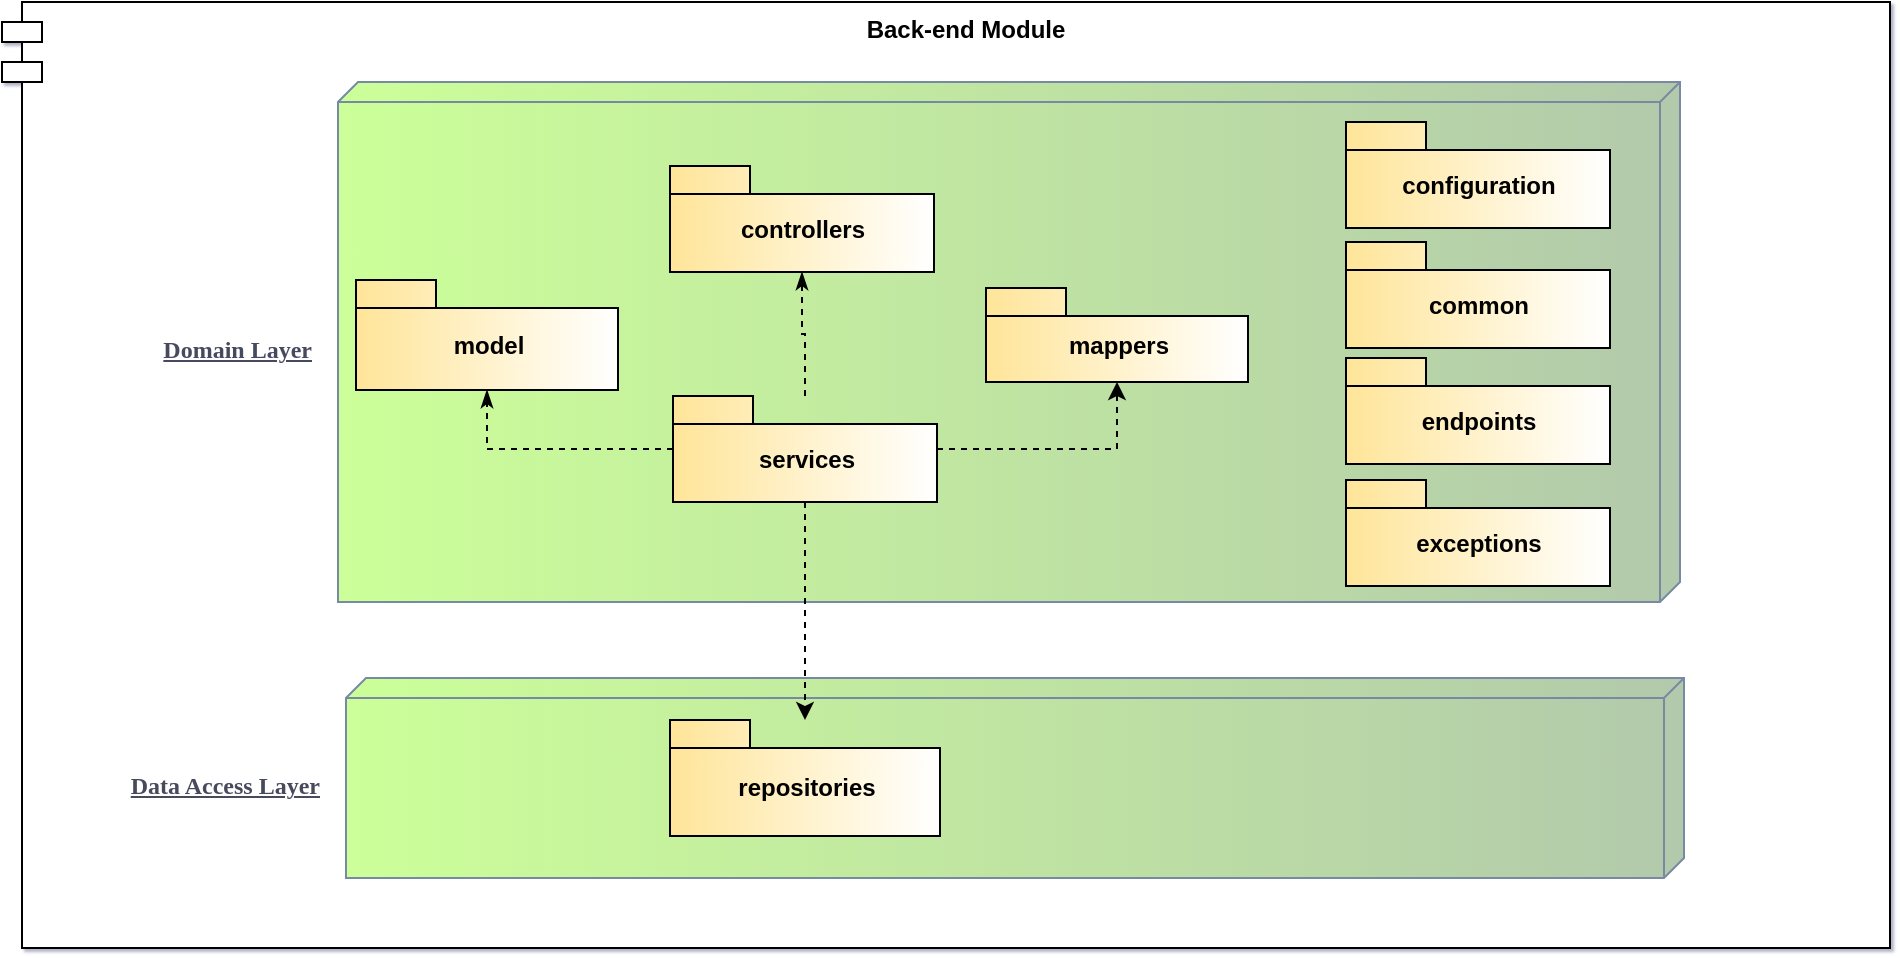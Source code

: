 <mxfile version="20.7.4" type="device"><diagram name="Page-1" id="5f0bae14-7c28-e335-631c-24af17079c00"><mxGraphModel dx="1036" dy="654" grid="0" gridSize="10" guides="1" tooltips="1" connect="1" arrows="1" fold="1" page="1" pageScale="1" pageWidth="1100" pageHeight="850" math="0" shadow="1"><root><mxCell id="0"/><mxCell id="1" parent="0"/><mxCell id="JHaPXz4O56v7JSLDwR2w-4" value="Back-end Module" style="shape=module;align=left;spacingLeft=20;align=center;verticalAlign=top;rounded=1;fontStyle=1;" parent="1" vertex="1"><mxGeometry x="95" y="270" width="944" height="473" as="geometry"/></mxCell><mxCell id="iG_MsWiNWcy7CAYOHDGg-1" value="Domain Layer" style="verticalAlign=middle;align=right;spacingTop=8;spacingLeft=2;spacingRight=12;shape=cube;size=10;direction=south;fontStyle=5;html=1;rounded=1;shadow=0;comic=0;labelBackgroundColor=none;strokeWidth=1;fontFamily=Verdana;fontSize=12;labelPosition=left;verticalLabelPosition=middle;fillColor=#B2C9AB;strokeColor=#788AA3;fontColor=#46495D;gradientColor=#CCFF99;" parent="1" vertex="1"><mxGeometry x="263" y="310" width="671" height="260" as="geometry"/></mxCell><mxCell id="iG_MsWiNWcy7CAYOHDGg-2" value="Data Access Layer" style="verticalAlign=middle;align=right;spacingTop=8;spacingLeft=2;spacingRight=12;shape=cube;size=10;direction=south;fontStyle=5;html=1;rounded=1;shadow=0;comic=0;labelBackgroundColor=none;strokeWidth=1;fontFamily=Verdana;fontSize=12;labelPosition=left;verticalLabelPosition=middle;fillColor=#B2C9AB;strokeColor=#788AA3;fontColor=#46495D;gradientColor=#CCFF99;" parent="1" vertex="1"><mxGeometry x="267" y="608" width="669" height="100" as="geometry"/></mxCell><mxCell id="SS52hJhoOEnqDwGj5GL--2" value="repositories" style="shape=folder;fontStyle=1;spacingTop=10;tabWidth=40;tabHeight=14;tabPosition=left;html=1;gradientColor=#FFE599;gradientDirection=west;" parent="1" vertex="1"><mxGeometry x="429" y="629" width="135" height="58" as="geometry"/></mxCell><mxCell id="SS52hJhoOEnqDwGj5GL--11" style="edgeStyle=orthogonalEdgeStyle;rounded=0;orthogonalLoop=1;jettySize=auto;html=1;dashed=1;gradientColor=#FFE599;" parent="1" source="SS52hJhoOEnqDwGj5GL--3" target="SS52hJhoOEnqDwGj5GL--2" edge="1"><mxGeometry relative="1" as="geometry"/></mxCell><mxCell id="SS52hJhoOEnqDwGj5GL--12" style="edgeStyle=orthogonalEdgeStyle;rounded=0;orthogonalLoop=1;jettySize=auto;html=1;dashed=1;gradientColor=#FFE599;" parent="1" source="SS52hJhoOEnqDwGj5GL--3" target="SS52hJhoOEnqDwGj5GL--5" edge="1"><mxGeometry relative="1" as="geometry"/></mxCell><mxCell id="SS52hJhoOEnqDwGj5GL--36" style="edgeStyle=orthogonalEdgeStyle;rounded=0;orthogonalLoop=1;jettySize=auto;html=1;entryX=0.5;entryY=1;entryDx=0;entryDy=0;entryPerimeter=0;dashed=1;endArrow=classicThin;endFill=1;gradientColor=#FFE599;" parent="1" source="SS52hJhoOEnqDwGj5GL--3" target="SS52hJhoOEnqDwGj5GL--4" edge="1"><mxGeometry relative="1" as="geometry"/></mxCell><mxCell id="SS52hJhoOEnqDwGj5GL--38" style="edgeStyle=orthogonalEdgeStyle;rounded=0;orthogonalLoop=1;jettySize=auto;html=1;dashed=1;endArrow=classicThin;endFill=1;gradientColor=#FFE599;" parent="1" source="SS52hJhoOEnqDwGj5GL--3" target="SS52hJhoOEnqDwGj5GL--37" edge="1"><mxGeometry relative="1" as="geometry"/></mxCell><mxCell id="SS52hJhoOEnqDwGj5GL--3" value="services" style="shape=folder;fontStyle=1;spacingTop=10;tabWidth=40;tabHeight=14;tabPosition=left;html=1;gradientColor=#FFE599;gradientDirection=west;" parent="1" vertex="1"><mxGeometry x="430.5" y="467" width="132" height="53" as="geometry"/></mxCell><mxCell id="SS52hJhoOEnqDwGj5GL--4" value="model" style="shape=folder;fontStyle=1;spacingTop=10;tabWidth=40;tabHeight=14;tabPosition=left;html=1;gradientColor=#FFE599;gradientDirection=west;" parent="1" vertex="1"><mxGeometry x="272" y="409" width="131" height="55" as="geometry"/></mxCell><mxCell id="SS52hJhoOEnqDwGj5GL--5" value="mappers" style="shape=folder;fontStyle=1;spacingTop=10;tabWidth=40;tabHeight=14;tabPosition=left;html=1;gradientColor=#FFE599;gradientDirection=west;" parent="1" vertex="1"><mxGeometry x="587" y="413" width="131" height="47" as="geometry"/></mxCell><mxCell id="SS52hJhoOEnqDwGj5GL--37" value="controllers" style="shape=folder;fontStyle=1;spacingTop=10;tabWidth=40;tabHeight=14;tabPosition=left;html=1;gradientColor=#FFE599;gradientDirection=west;" parent="1" vertex="1"><mxGeometry x="429" y="352" width="132" height="53" as="geometry"/></mxCell><mxCell id="QKcGhFcCUp_T5qT288fg-1" value="configuration" style="shape=folder;fontStyle=1;spacingTop=10;tabWidth=40;tabHeight=14;tabPosition=left;html=1;gradientColor=#FFE599;gradientDirection=west;" vertex="1" parent="1"><mxGeometry x="767" y="330" width="132" height="53" as="geometry"/></mxCell><mxCell id="QKcGhFcCUp_T5qT288fg-2" value="common" style="shape=folder;fontStyle=1;spacingTop=10;tabWidth=40;tabHeight=14;tabPosition=left;html=1;gradientColor=#FFE599;gradientDirection=west;" vertex="1" parent="1"><mxGeometry x="767" y="390" width="132" height="53" as="geometry"/></mxCell><mxCell id="QKcGhFcCUp_T5qT288fg-3" value="endpoints" style="shape=folder;fontStyle=1;spacingTop=10;tabWidth=40;tabHeight=14;tabPosition=left;html=1;gradientColor=#FFE599;gradientDirection=west;" vertex="1" parent="1"><mxGeometry x="767" y="448" width="132" height="53" as="geometry"/></mxCell><mxCell id="QKcGhFcCUp_T5qT288fg-4" value="exceptions" style="shape=folder;fontStyle=1;spacingTop=10;tabWidth=40;tabHeight=14;tabPosition=left;html=1;gradientColor=#FFE599;gradientDirection=west;" vertex="1" parent="1"><mxGeometry x="767" y="509" width="132" height="53" as="geometry"/></mxCell></root></mxGraphModel></diagram></mxfile>